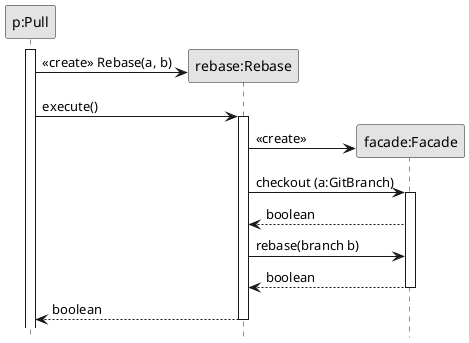 @startuml
skinparam monochrome true
hide footbox
participant "p:Pull" as pull
participant "rebase:Rebase" as rebase
participant "facade:Facade" as git

create rebase
activate pull
pull -> rebase : <<create>> Rebase(a, b)
pull -> rebase : execute()
activate rebase
create git
rebase -> git : <<create>>
rebase -> git : checkout (a:GitBranch)
activate git
git --> rebase : boolean
rebase -> git : rebase(branch b)
git --> rebase : boolean
deactivate git
rebase --> pull : boolean
deactivate rebase


@enduml